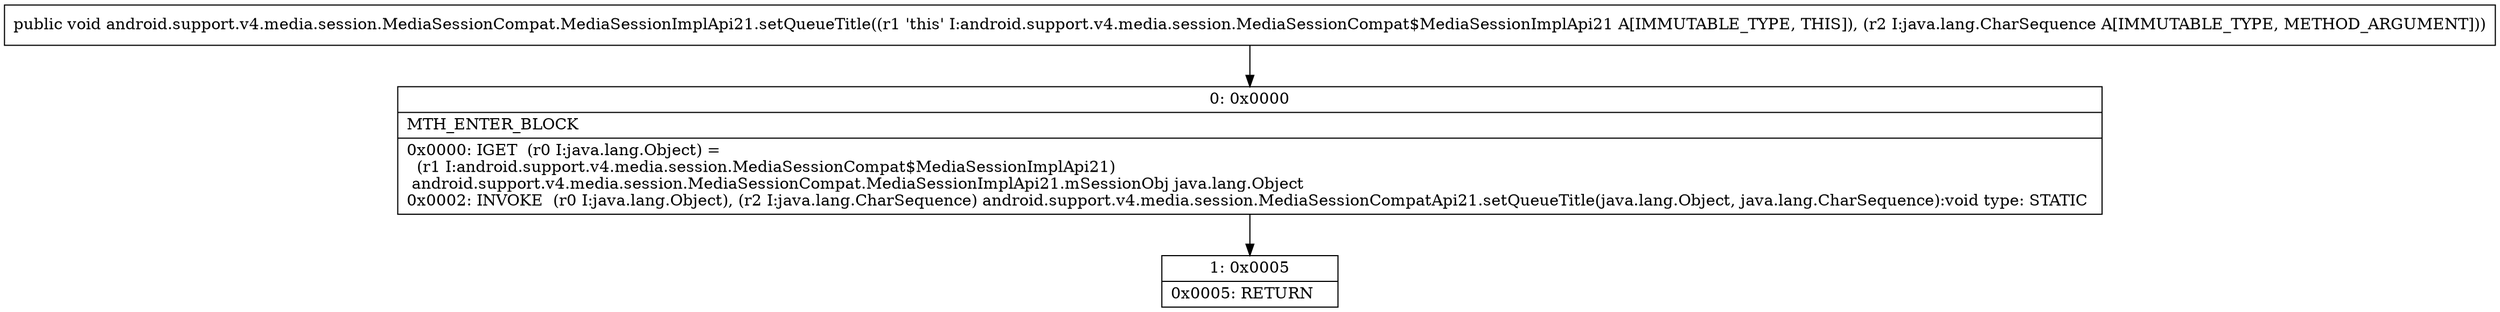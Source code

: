 digraph "CFG forandroid.support.v4.media.session.MediaSessionCompat.MediaSessionImplApi21.setQueueTitle(Ljava\/lang\/CharSequence;)V" {
Node_0 [shape=record,label="{0\:\ 0x0000|MTH_ENTER_BLOCK\l|0x0000: IGET  (r0 I:java.lang.Object) = \l  (r1 I:android.support.v4.media.session.MediaSessionCompat$MediaSessionImplApi21)\l android.support.v4.media.session.MediaSessionCompat.MediaSessionImplApi21.mSessionObj java.lang.Object \l0x0002: INVOKE  (r0 I:java.lang.Object), (r2 I:java.lang.CharSequence) android.support.v4.media.session.MediaSessionCompatApi21.setQueueTitle(java.lang.Object, java.lang.CharSequence):void type: STATIC \l}"];
Node_1 [shape=record,label="{1\:\ 0x0005|0x0005: RETURN   \l}"];
MethodNode[shape=record,label="{public void android.support.v4.media.session.MediaSessionCompat.MediaSessionImplApi21.setQueueTitle((r1 'this' I:android.support.v4.media.session.MediaSessionCompat$MediaSessionImplApi21 A[IMMUTABLE_TYPE, THIS]), (r2 I:java.lang.CharSequence A[IMMUTABLE_TYPE, METHOD_ARGUMENT])) }"];
MethodNode -> Node_0;
Node_0 -> Node_1;
}

